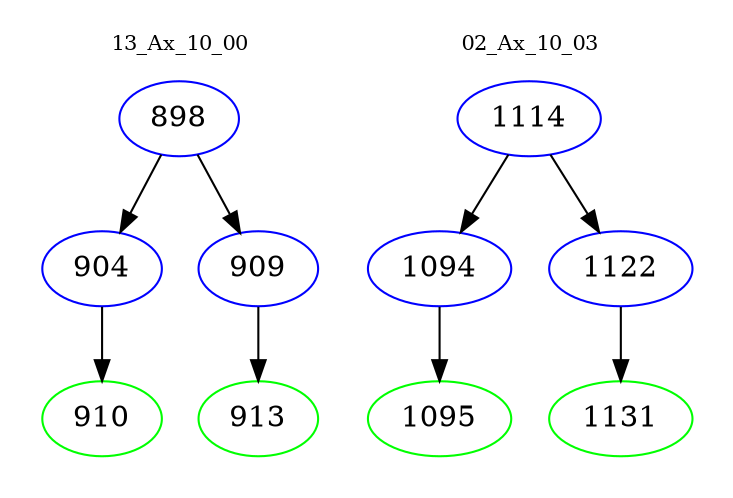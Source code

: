 digraph{
subgraph cluster_0 {
color = white
label = "13_Ax_10_00";
fontsize=10;
T0_898 [label="898", color="blue"]
T0_898 -> T0_904 [color="black"]
T0_904 [label="904", color="blue"]
T0_904 -> T0_910 [color="black"]
T0_910 [label="910", color="green"]
T0_898 -> T0_909 [color="black"]
T0_909 [label="909", color="blue"]
T0_909 -> T0_913 [color="black"]
T0_913 [label="913", color="green"]
}
subgraph cluster_1 {
color = white
label = "02_Ax_10_03";
fontsize=10;
T1_1114 [label="1114", color="blue"]
T1_1114 -> T1_1094 [color="black"]
T1_1094 [label="1094", color="blue"]
T1_1094 -> T1_1095 [color="black"]
T1_1095 [label="1095", color="green"]
T1_1114 -> T1_1122 [color="black"]
T1_1122 [label="1122", color="blue"]
T1_1122 -> T1_1131 [color="black"]
T1_1131 [label="1131", color="green"]
}
}
